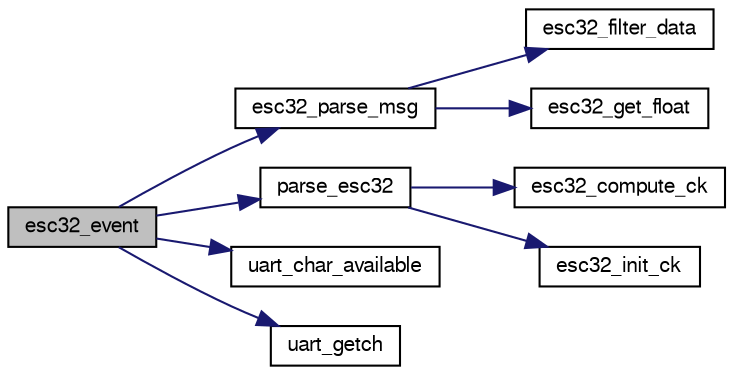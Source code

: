 digraph "esc32_event"
{
  edge [fontname="FreeSans",fontsize="10",labelfontname="FreeSans",labelfontsize="10"];
  node [fontname="FreeSans",fontsize="10",shape=record];
  rankdir="LR";
  Node1 [label="esc32_event",height=0.2,width=0.4,color="black", fillcolor="grey75", style="filled", fontcolor="black"];
  Node1 -> Node2 [color="midnightblue",fontsize="10",style="solid",fontname="FreeSans"];
  Node2 [label="esc32_parse_msg",height=0.2,width=0.4,color="black", fillcolor="white", style="filled",URL="$esc32_8c.html#a6791b2b81802d97f5f5fdbfe80bd3b2f"];
  Node2 -> Node3 [color="midnightblue",fontsize="10",style="solid",fontname="FreeSans"];
  Node3 [label="esc32_filter_data",height=0.2,width=0.4,color="black", fillcolor="white", style="filled",URL="$esc32_8c.html#a758266de50deb894cf08b3729d18d4ff"];
  Node2 -> Node4 [color="midnightblue",fontsize="10",style="solid",fontname="FreeSans"];
  Node4 [label="esc32_get_float",height=0.2,width=0.4,color="black", fillcolor="white", style="filled",URL="$esc32_8c.html#a111e2210c121698430bf93061242fb41"];
  Node1 -> Node5 [color="midnightblue",fontsize="10",style="solid",fontname="FreeSans"];
  Node5 [label="parse_esc32",height=0.2,width=0.4,color="black", fillcolor="white", style="filled",URL="$esc32_8c.html#ac08e5033f8d7a2e596d08eda6498e151"];
  Node5 -> Node6 [color="midnightblue",fontsize="10",style="solid",fontname="FreeSans"];
  Node6 [label="esc32_compute_ck",height=0.2,width=0.4,color="black", fillcolor="white", style="filled",URL="$esc32_8c.html#a88897b468177d67d2faa5249143ac02e"];
  Node5 -> Node7 [color="midnightblue",fontsize="10",style="solid",fontname="FreeSans"];
  Node7 [label="esc32_init_ck",height=0.2,width=0.4,color="black", fillcolor="white", style="filled",URL="$esc32_8c.html#a65f00421365684cb4955f3771a8b7adb"];
  Node1 -> Node8 [color="midnightblue",fontsize="10",style="solid",fontname="FreeSans"];
  Node8 [label="uart_char_available",height=0.2,width=0.4,color="black", fillcolor="white", style="filled",URL="$linux_2mcu__periph_2uart__arch_8c.html#a663f41657d0ad8e115fc7709b071d749",tooltip="Check UART for available chars in receive buffer. "];
  Node1 -> Node9 [color="midnightblue",fontsize="10",style="solid",fontname="FreeSans"];
  Node9 [label="uart_getch",height=0.2,width=0.4,color="black", fillcolor="white", style="filled",URL="$chibios_2mcu__periph_2uart__arch_8c.html#adb9a60ec94a31a08e6454ccf64f24039"];
}
